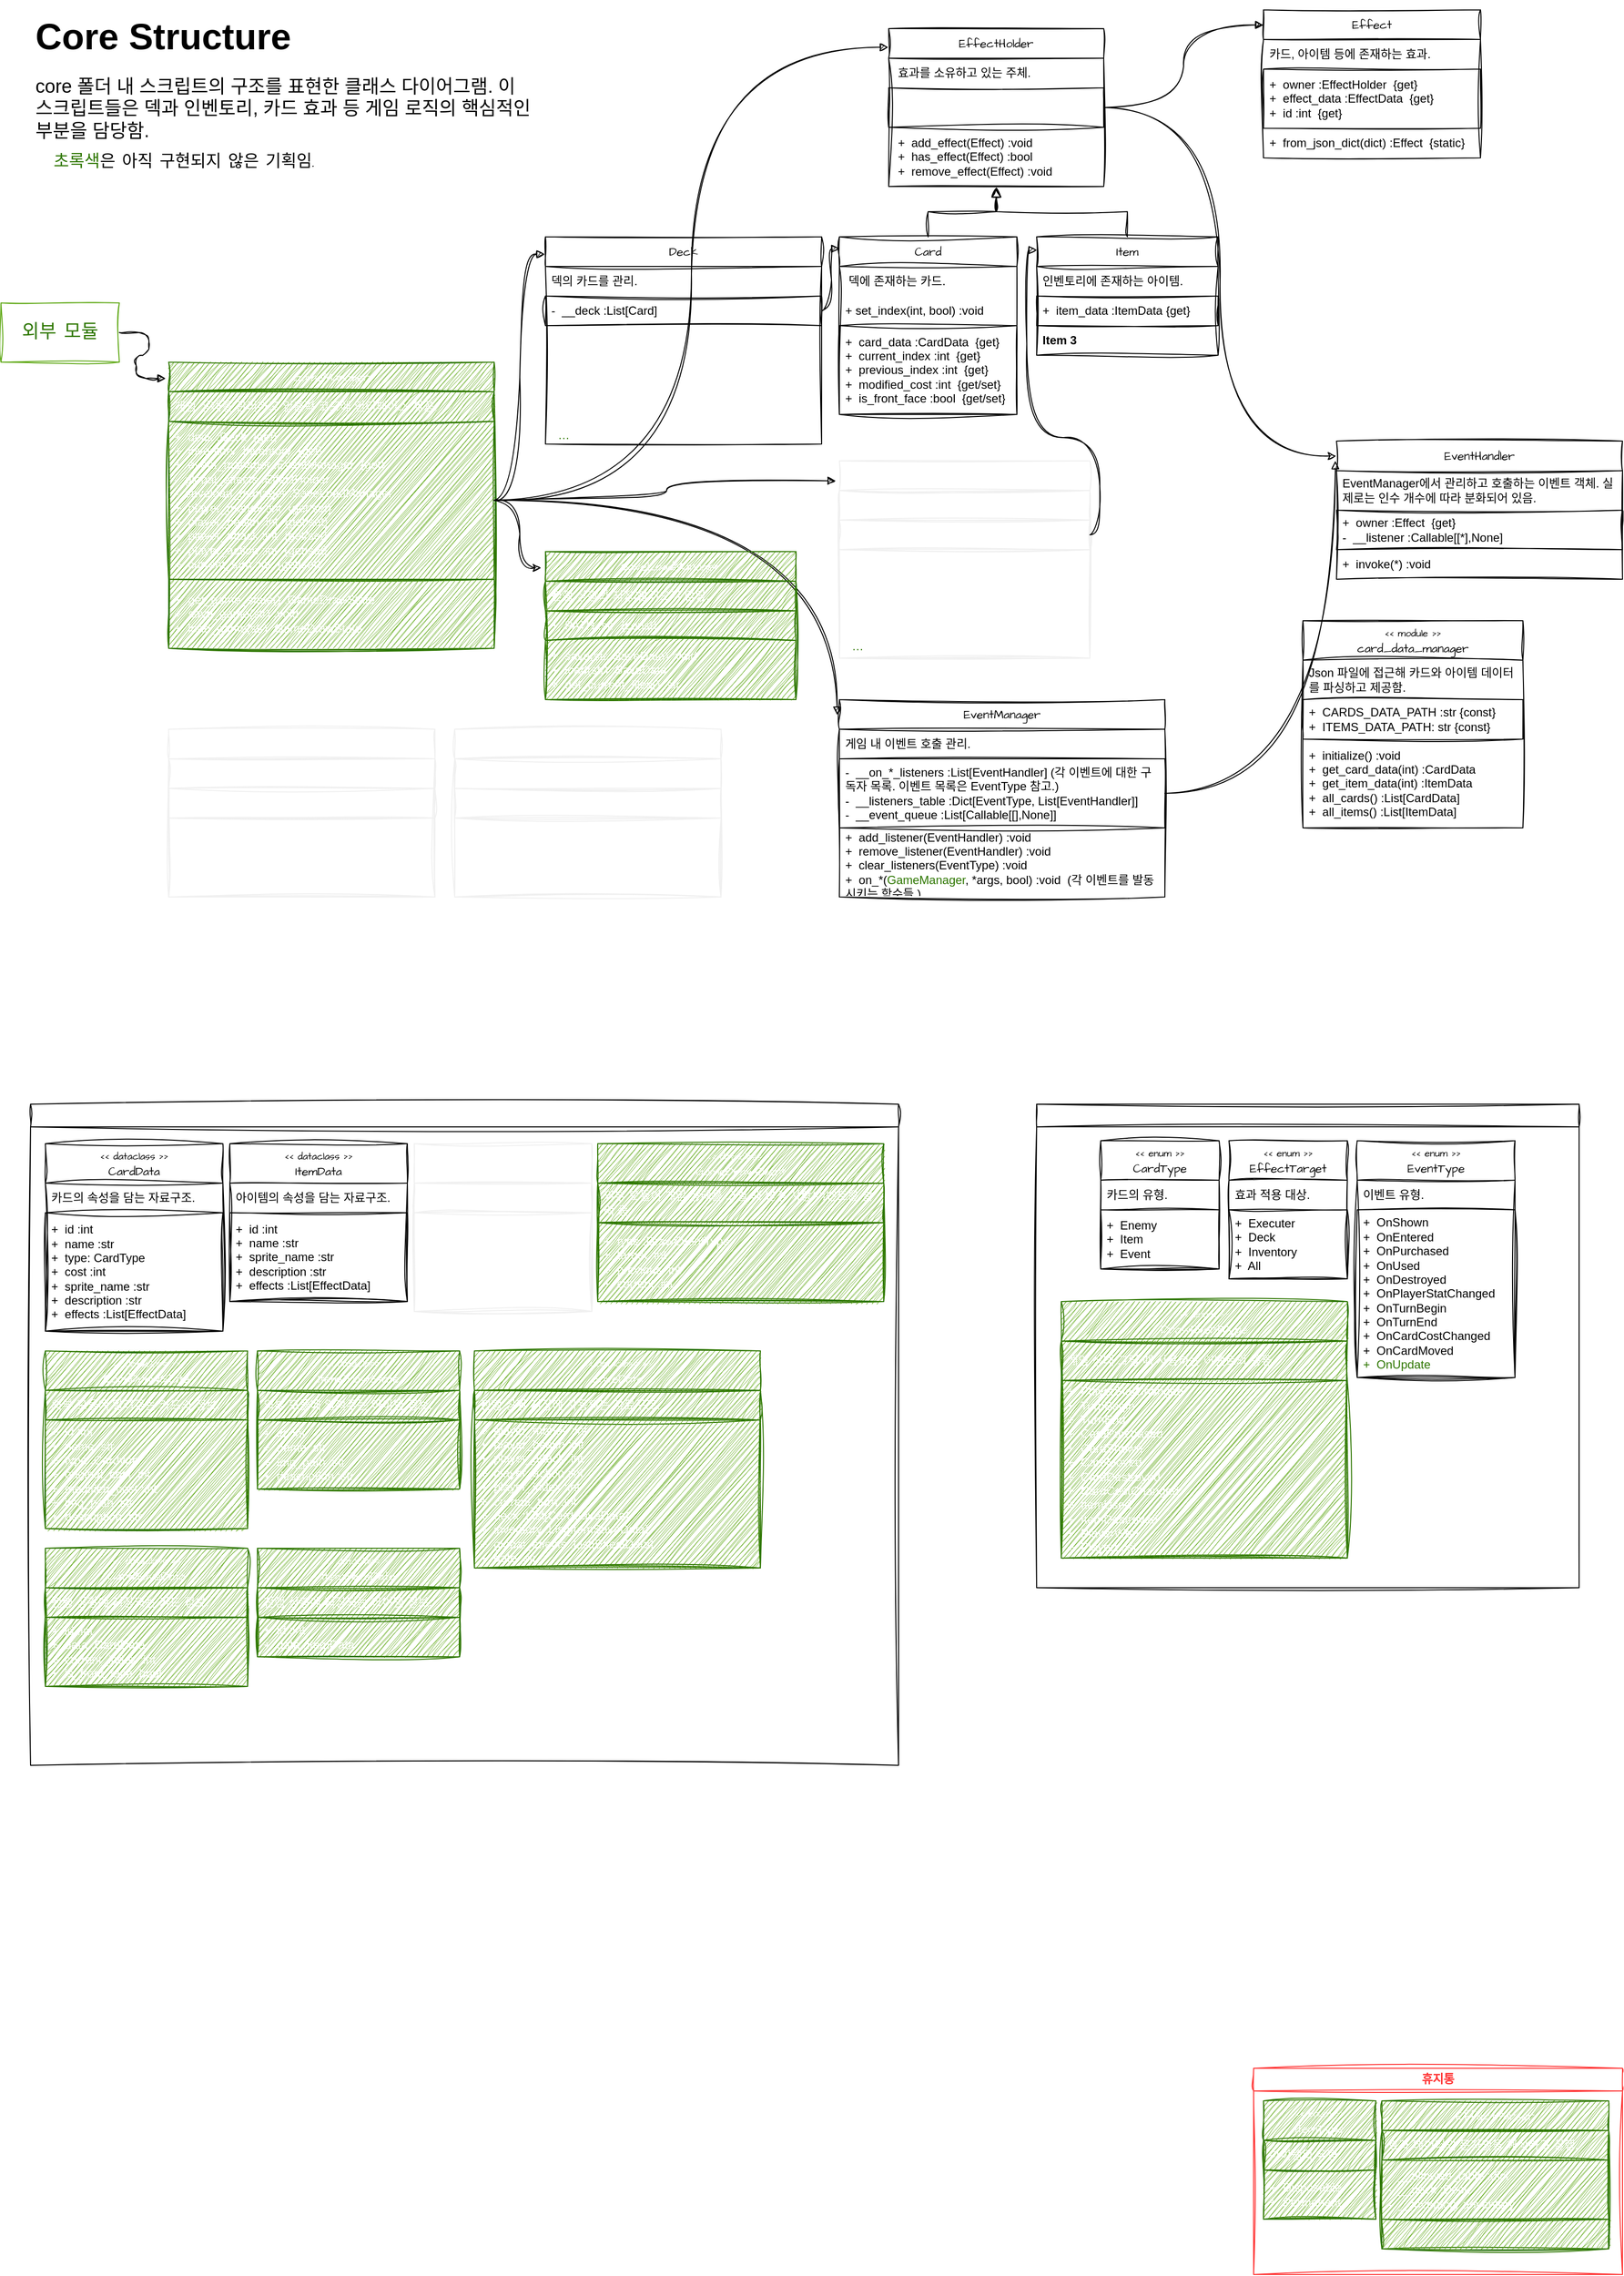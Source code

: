 <mxfile>
    <diagram id="jv4HWvHOGxTuTFB8GUG6" name="core_class_diagram">
        <mxGraphModel dx="403" dy="1050" grid="1" gridSize="10" guides="1" tooltips="1" connect="1" arrows="1" fold="1" page="1" pageScale="1" pageWidth="1654" pageHeight="2336" math="0" shadow="0">
            <root>
                <mxCell id="0"/>
                <mxCell id="1" parent="0"/>
                <mxCell id="2" value="&lt;font data-font-src=&quot;https://fonts.googleapis.com/css?family=Architects+Daughter&quot; face=&quot;Architects Daughter&quot;&gt;Card&lt;/font&gt;" style="swimlane;fontStyle=0;childLayout=stackLayout;horizontal=1;startSize=30;horizontalStack=0;resizeParent=1;resizeParentMax=0;resizeLast=0;collapsible=1;marginBottom=0;whiteSpace=wrap;html=1;rounded=0;sketch=1;curveFitting=1;jiggle=2;" parent="1" vertex="1">
                    <mxGeometry x="860" y="271" width="180" height="180" as="geometry"/>
                </mxCell>
                <mxCell id="3" value="&amp;nbsp;덱에 존재하는 카드." style="text;strokeColor=none;fillColor=none;align=left;verticalAlign=middle;spacingLeft=4;spacingRight=4;overflow=hidden;points=[[0,0.5],[1,0.5]];portConstraint=eastwest;rotatable=0;whiteSpace=wrap;html=1;rounded=0;sketch=1;curveFitting=1;jiggle=2;" parent="2" vertex="1">
                    <mxGeometry y="30" width="180" height="30" as="geometry"/>
                </mxCell>
                <mxCell id="5" value="+ set_index(int, bool) :void" style="text;strokeColor=none;fillColor=none;align=left;verticalAlign=middle;spacingLeft=4;spacingRight=4;overflow=hidden;points=[[0,0.5],[1,0.5]];portConstraint=eastwest;rotatable=0;whiteSpace=wrap;html=1;rounded=0;sketch=1;curveFitting=1;jiggle=2;" parent="2" vertex="1">
                    <mxGeometry y="60" width="180" height="30" as="geometry"/>
                </mxCell>
                <mxCell id="4" value="+&amp;nbsp; card_data :CardData&amp;nbsp; {get}&lt;br&gt;+&amp;nbsp; current_index :int&amp;nbsp; {get}&lt;br&gt;+&amp;nbsp; previous_index :int&amp;nbsp; {get}&lt;br&gt;+&amp;nbsp; modified_cost :int&amp;nbsp; {get/set}&lt;br&gt;+&amp;nbsp; is_front_face :bool&amp;nbsp; {get/set}" style="text;strokeColor=default;fillColor=none;align=left;verticalAlign=middle;spacingLeft=4;spacingRight=4;overflow=hidden;points=[[0,0.5],[1,0.5]];portConstraint=eastwest;rotatable=0;whiteSpace=wrap;html=1;rounded=0;sketch=1;curveFitting=1;jiggle=2;" parent="2" vertex="1">
                    <mxGeometry y="90" width="180" height="90" as="geometry"/>
                </mxCell>
                <mxCell id="6" value="&lt;font data-font-src=&quot;https://fonts.googleapis.com/css?family=Architects+Daughter&quot; face=&quot;Architects Daughter&quot;&gt;Item&lt;/font&gt;" style="swimlane;fontStyle=0;childLayout=stackLayout;horizontal=1;startSize=30;horizontalStack=0;resizeParent=1;resizeParentMax=0;resizeLast=0;collapsible=1;marginBottom=0;whiteSpace=wrap;html=1;rounded=0;sketch=1;curveFitting=1;jiggle=2;" parent="1" vertex="1">
                    <mxGeometry x="1060" y="271" width="184" height="120" as="geometry"/>
                </mxCell>
                <mxCell id="7" value="인벤토리에 존재하는 아이템." style="text;strokeColor=none;fillColor=none;align=left;verticalAlign=middle;spacingLeft=4;spacingRight=4;overflow=hidden;points=[[0,0.5],[1,0.5]];portConstraint=eastwest;rotatable=0;whiteSpace=wrap;html=1;rounded=0;sketch=1;curveFitting=1;jiggle=2;" parent="6" vertex="1">
                    <mxGeometry y="30" width="184" height="30" as="geometry"/>
                </mxCell>
                <mxCell id="8" value="+&amp;nbsp; item_data :ItemData {get}" style="text;strokeColor=default;fillColor=none;align=left;verticalAlign=middle;spacingLeft=4;spacingRight=4;overflow=hidden;points=[[0,0.5],[1,0.5]];portConstraint=eastwest;rotatable=0;whiteSpace=wrap;html=1;rounded=0;sketch=1;curveFitting=1;jiggle=2;" parent="6" vertex="1">
                    <mxGeometry y="60" width="184" height="30" as="geometry"/>
                </mxCell>
                <mxCell id="9" value="Item 3" style="text;strokeColor=none;fillColor=none;align=left;verticalAlign=middle;spacingLeft=4;spacingRight=4;overflow=hidden;points=[[0,0.5],[1,0.5]];portConstraint=eastwest;rotatable=0;whiteSpace=wrap;html=1;rounded=0;sketch=1;curveFitting=1;jiggle=2;fontStyle=1" parent="6" vertex="1">
                    <mxGeometry y="90" width="184" height="30" as="geometry"/>
                </mxCell>
                <mxCell id="10" value="&lt;font data-font-src=&quot;https://fonts.googleapis.com/css?family=Architects+Daughter&quot; face=&quot;Architects Daughter&quot;&gt;EffectHolder&lt;/font&gt;" style="swimlane;fontStyle=0;childLayout=stackLayout;horizontal=1;startSize=30;horizontalStack=0;resizeParent=1;resizeParentMax=0;resizeLast=0;collapsible=1;marginBottom=0;whiteSpace=wrap;html=1;rounded=0;sketch=1;curveFitting=1;jiggle=2;" parent="1" vertex="1">
                    <mxGeometry x="910" y="60" width="218" height="160" as="geometry"/>
                </mxCell>
                <mxCell id="11" value="&amp;nbsp;효과를 소유하고 있는 주체." style="text;strokeColor=none;fillColor=none;align=left;verticalAlign=middle;spacingLeft=4;spacingRight=4;overflow=hidden;points=[[0,0.5],[1,0.5]];portConstraint=eastwest;rotatable=0;whiteSpace=wrap;html=1;rounded=0;sketch=1;curveFitting=1;jiggle=2;" parent="10" vertex="1">
                    <mxGeometry y="30" width="218" height="30" as="geometry"/>
                </mxCell>
                <mxCell id="12" value="&lt;font color=&quot;#ffffff&quot;&gt;&amp;nbsp;-&amp;nbsp; __effects :List[Effect]&lt;br&gt;&amp;nbsp;+&amp;nbsp; id :int&amp;nbsp; {get}&lt;/font&gt;" style="text;strokeColor=default;fillColor=none;align=left;verticalAlign=middle;spacingLeft=4;spacingRight=4;overflow=hidden;points=[[0,0.5],[1,0.5]];portConstraint=eastwest;rotatable=0;whiteSpace=wrap;html=1;rounded=0;sketch=1;curveFitting=1;jiggle=2;" parent="10" vertex="1">
                    <mxGeometry y="60" width="218" height="40" as="geometry"/>
                </mxCell>
                <mxCell id="13" value="&amp;nbsp;+&amp;nbsp; add_effect(Effect) :void&lt;br&gt;&amp;nbsp;+&amp;nbsp; has_effect(Effect) :bool&lt;br&gt;&amp;nbsp;+&amp;nbsp; remove_effect(Effect) :void" style="text;strokeColor=none;fillColor=none;align=left;verticalAlign=middle;spacingLeft=4;spacingRight=4;overflow=hidden;points=[[0,0.5],[1,0.5]];portConstraint=eastwest;rotatable=0;whiteSpace=wrap;html=1;rounded=0;sketch=1;curveFitting=1;jiggle=2;" parent="10" vertex="1">
                    <mxGeometry y="100" width="218" height="60" as="geometry"/>
                </mxCell>
                <mxCell id="15" value="" style="endArrow=block;html=1;exitX=0.5;exitY=0;exitDx=0;exitDy=0;entryX=0.501;entryY=1.01;entryDx=0;entryDy=0;entryPerimeter=0;endFill=0;strokeWidth=1;sketch=1;curveFitting=1;jiggle=2;rounded=0;edgeStyle=orthogonalEdgeStyle;endSize=8;" parent="1" source="2" target="13" edge="1">
                    <mxGeometry width="50" height="50" relative="1" as="geometry">
                        <mxPoint x="850" y="271" as="sourcePoint"/>
                        <mxPoint x="1068" y="301" as="targetPoint"/>
                    </mxGeometry>
                </mxCell>
                <mxCell id="16" value="" style="endArrow=block;html=1;exitX=0.5;exitY=0;exitDx=0;exitDy=0;endFill=0;strokeWidth=1;entryX=0.501;entryY=1.01;entryDx=0;entryDy=0;entryPerimeter=0;sketch=1;curveFitting=1;jiggle=2;rounded=0;edgeStyle=orthogonalEdgeStyle;endSize=8;" parent="1" source="6" target="13" edge="1">
                    <mxGeometry width="50" height="50" relative="1" as="geometry">
                        <mxPoint x="840" y="281" as="sourcePoint"/>
                        <mxPoint x="908" y="231" as="targetPoint"/>
                    </mxGeometry>
                </mxCell>
                <mxCell id="17" value="&lt;h1 style=&quot;&quot;&gt;&lt;font style=&quot;font-size: 37px;&quot;&gt;Core Structure&lt;/font&gt;&lt;/h1&gt;&lt;p style=&quot;&quot;&gt;&lt;font style=&quot;font-size: 19px;&quot;&gt;core 폴더 내 스크립트의 구조를 표현한 클래스 다이어그램. 이 스크립트들은 덱과 인벤토리, 카드 효과 등 게임 로직의 핵심적인 부분을 담당함.&lt;/font&gt;&lt;/p&gt;" style="text;html=1;strokeColor=none;fillColor=none;spacing=5;spacingTop=-20;whiteSpace=wrap;overflow=hidden;rounded=0;sketch=1;curveFitting=1;jiggle=2;" parent="1" vertex="1">
                    <mxGeometry x="40" y="41" width="510" height="139" as="geometry"/>
                </mxCell>
                <mxCell id="18" value="&lt;font style=&quot;&quot; data-font-src=&quot;https://fonts.googleapis.com/css?family=Architects+Daughter&quot; face=&quot;Architects Daughter&quot;&gt;&lt;font style=&quot;font-size: 10px;&quot;&gt;&amp;lt;&amp;lt; module &amp;gt;&amp;gt;&lt;/font&gt;&lt;br&gt;card_data_manager&lt;/font&gt;" style="swimlane;fontStyle=0;childLayout=stackLayout;horizontal=1;startSize=40;horizontalStack=0;resizeParent=1;resizeParentMax=0;resizeLast=0;collapsible=1;marginBottom=0;whiteSpace=wrap;html=1;rounded=0;sketch=1;curveFitting=1;jiggle=2;" parent="1" vertex="1">
                    <mxGeometry x="1330" y="660" width="223" height="210" as="geometry">
                        <mxRectangle x="41" y="720" width="150" height="40" as="alternateBounds"/>
                    </mxGeometry>
                </mxCell>
                <mxCell id="19" value="Json 파일에 접근해 카드와 아이템 데이터를 파싱하고 제공함." style="text;strokeColor=none;fillColor=none;align=left;verticalAlign=middle;spacingLeft=4;spacingRight=4;overflow=hidden;points=[[0,0.5],[1,0.5]];portConstraint=eastwest;rotatable=0;whiteSpace=wrap;html=1;rounded=0;sketch=1;curveFitting=1;jiggle=2;" parent="18" vertex="1">
                    <mxGeometry y="40" width="223" height="40" as="geometry"/>
                </mxCell>
                <mxCell id="20" value="+&amp;nbsp; CARDS_DATA_PATH :str {const}&lt;br&gt;+&amp;nbsp; ITEMS_DATA_PATH: str {const}" style="text;strokeColor=default;fillColor=none;align=left;verticalAlign=middle;spacingLeft=4;spacingRight=4;overflow=hidden;points=[[0,0.5],[1,0.5]];portConstraint=eastwest;rotatable=0;whiteSpace=wrap;html=1;rounded=0;sketch=1;curveFitting=1;jiggle=2;" parent="18" vertex="1">
                    <mxGeometry y="80" width="223" height="40" as="geometry"/>
                </mxCell>
                <mxCell id="21" value="+&amp;nbsp; initialize() :void&lt;br&gt;+&amp;nbsp; get_card_data(int) :CardData&lt;br&gt;+&amp;nbsp; get_item_data(int) :ItemData&lt;br&gt;+&amp;nbsp; all_cards() :List[CardData]&lt;br&gt;+&amp;nbsp; all_items() :List[ItemData]" style="text;strokeColor=none;fillColor=none;align=left;verticalAlign=middle;spacingLeft=4;spacingRight=4;overflow=hidden;points=[[0,0.5],[1,0.5]];portConstraint=eastwest;rotatable=0;whiteSpace=wrap;html=1;rounded=0;sketch=1;curveFitting=1;jiggle=2;" parent="18" vertex="1">
                    <mxGeometry y="120" width="223" height="90" as="geometry"/>
                </mxCell>
                <mxCell id="22" value="&lt;font data-font-src=&quot;https://fonts.googleapis.com/css?family=Architects+Daughter&quot; face=&quot;Architects Daughter&quot;&gt;Deck&lt;/font&gt;" style="swimlane;fontStyle=0;childLayout=stackLayout;horizontal=1;startSize=30;horizontalStack=0;resizeParent=1;resizeParentMax=0;resizeLast=0;collapsible=1;marginBottom=0;whiteSpace=wrap;html=1;rounded=0;sketch=1;curveFitting=1;jiggle=2;" parent="1" vertex="1">
                    <mxGeometry x="562" y="271" width="280" height="210" as="geometry"/>
                </mxCell>
                <mxCell id="23" value="덱의 카드를 관리." style="text;strokeColor=none;fillColor=none;align=left;verticalAlign=middle;spacingLeft=4;spacingRight=4;overflow=hidden;points=[[0,0.5],[1,0.5]];portConstraint=eastwest;rotatable=0;whiteSpace=wrap;html=1;rounded=0;sketch=1;curveFitting=1;jiggle=2;" parent="22" vertex="1">
                    <mxGeometry y="30" width="280" height="30" as="geometry"/>
                </mxCell>
                <mxCell id="24" value="-&amp;nbsp; __deck :List[Card]" style="text;strokeColor=default;fillColor=none;align=left;verticalAlign=middle;spacingLeft=4;spacingRight=4;overflow=hidden;points=[[0,0.5],[1,0.5]];portConstraint=eastwest;rotatable=0;whiteSpace=wrap;html=1;rounded=0;sketch=1;curveFitting=1;jiggle=2;" parent="22" vertex="1">
                    <mxGeometry y="60" width="280" height="30" as="geometry"/>
                </mxCell>
                <mxCell id="25" value="&lt;font color=&quot;#ffffff&quot;&gt;+&amp;nbsp; update_index(bool) :void&lt;br&gt;+&amp;nbsp; get_cards(Callable[[Card],bool]) :List[Card]&lt;br&gt;+&amp;nbsp; print_table(Callable[[Card], bool]) :str&lt;br&gt;==== 아래는 효과 지원용 함수들. 노션 참고. ====&lt;br&gt;+&amp;nbsp; create_query() :DeckQuery&lt;br&gt;+&amp;nbsp; shullfe_cards(DeckQuery) :void&lt;br&gt;+&amp;nbsp; shift_cards(DeckQuery, int) :void&lt;br&gt;&amp;nbsp; &lt;/font&gt;&lt;font color=&quot;#2d7600&quot;&gt;…&lt;/font&gt;" style="text;strokeColor=none;fillColor=none;align=left;verticalAlign=middle;spacingLeft=4;spacingRight=4;overflow=hidden;points=[[0,0.5],[1,0.5]];portConstraint=eastwest;rotatable=0;whiteSpace=wrap;html=1;rounded=0;sketch=1;curveFitting=1;jiggle=2;" parent="22" vertex="1">
                    <mxGeometry y="90" width="280" height="120" as="geometry"/>
                </mxCell>
                <mxCell id="26" value="&lt;font data-font-src=&quot;https://fonts.googleapis.com/css?family=Architects+Daughter&quot; face=&quot;Architects Daughter&quot;&gt;Effect&lt;/font&gt;" style="swimlane;fontStyle=0;childLayout=stackLayout;horizontal=1;startSize=30;horizontalStack=0;resizeParent=1;resizeParentMax=0;resizeLast=0;collapsible=1;marginBottom=0;whiteSpace=wrap;html=1;rounded=0;sketch=1;curveFitting=1;jiggle=2;" parent="1" vertex="1">
                    <mxGeometry x="1290" y="41" width="220" height="150" as="geometry"/>
                </mxCell>
                <mxCell id="27" value="카드, 아이템 등에 존재하는 효과." style="text;strokeColor=none;fillColor=none;align=left;verticalAlign=middle;spacingLeft=4;spacingRight=4;overflow=hidden;points=[[0,0.5],[1,0.5]];portConstraint=eastwest;rotatable=0;whiteSpace=wrap;html=1;rounded=0;sketch=1;curveFitting=1;jiggle=2;" parent="26" vertex="1">
                    <mxGeometry y="30" width="220" height="30" as="geometry"/>
                </mxCell>
                <mxCell id="28" value="+&amp;nbsp; owner :EffectHolder&amp;nbsp; {get}&lt;br&gt;+&amp;nbsp; effect_data :EffectData&amp;nbsp; {get}&lt;br&gt;+&amp;nbsp; id :int&amp;nbsp; {get}" style="text;strokeColor=default;fillColor=none;align=left;verticalAlign=middle;spacingLeft=4;spacingRight=4;overflow=hidden;points=[[0,0.5],[1,0.5]];portConstraint=eastwest;rotatable=0;whiteSpace=wrap;html=1;rounded=0;sketch=1;curveFitting=1;jiggle=2;" parent="26" vertex="1">
                    <mxGeometry y="60" width="220" height="60" as="geometry"/>
                </mxCell>
                <mxCell id="29" value="+&amp;nbsp; from_json_dict(dict) :Effect&amp;nbsp; {static}" style="text;strokeColor=none;fillColor=none;align=left;verticalAlign=middle;spacingLeft=4;spacingRight=4;overflow=hidden;points=[[0,0.5],[1,0.5]];portConstraint=eastwest;rotatable=0;whiteSpace=wrap;html=1;rounded=0;sketch=1;curveFitting=1;jiggle=2;" parent="26" vertex="1">
                    <mxGeometry y="120" width="220" height="30" as="geometry"/>
                </mxCell>
                <mxCell id="30" value="&lt;font data-font-src=&quot;https://fonts.googleapis.com/css?family=Architects+Daughter&quot; face=&quot;Architects Daughter&quot;&gt;EventManager&lt;/font&gt;" style="swimlane;fontStyle=0;childLayout=stackLayout;horizontal=1;startSize=30;horizontalStack=0;resizeParent=1;resizeParentMax=0;resizeLast=0;collapsible=1;marginBottom=0;whiteSpace=wrap;html=1;rounded=0;sketch=1;curveFitting=1;jiggle=2;" parent="1" vertex="1">
                    <mxGeometry x="860" y="740" width="330" height="200" as="geometry"/>
                </mxCell>
                <mxCell id="31" value="게임 내 이벤트 호출 관리." style="text;strokeColor=none;fillColor=none;align=left;verticalAlign=middle;spacingLeft=4;spacingRight=4;overflow=hidden;points=[[0,0.5],[1,0.5]];portConstraint=eastwest;rotatable=0;whiteSpace=wrap;html=1;rounded=0;sketch=1;curveFitting=1;jiggle=2;" parent="30" vertex="1">
                    <mxGeometry y="30" width="330" height="30" as="geometry"/>
                </mxCell>
                <mxCell id="32" value="-&amp;nbsp; __on_*_listeners :List[EventHandler] (각 이벤트에 대한 구독자 목록. 이벤트 목록은 EventType 참고.)&lt;br&gt;-&amp;nbsp; __listeners_table :Dict[EventType, List[EventHandler]]&lt;br&gt;-&amp;nbsp; __event_queue :List[Callable[[],None]]" style="text;strokeColor=default;fillColor=none;align=left;verticalAlign=middle;spacingLeft=4;spacingRight=4;overflow=hidden;points=[[0,0.5],[1,0.5]];portConstraint=eastwest;rotatable=0;whiteSpace=wrap;html=1;rounded=0;sketch=1;curveFitting=1;jiggle=2;" parent="30" vertex="1">
                    <mxGeometry y="60" width="330" height="70" as="geometry"/>
                </mxCell>
                <mxCell id="33" value="+&amp;nbsp; add_listener(EventHandler) :void&lt;br&gt;+&amp;nbsp; remove_listener(EventHandler) :void&lt;br&gt;+&amp;nbsp; clear_listeners(EventType) :void&lt;br&gt;+&amp;nbsp; on_*(&lt;font color=&quot;#2d7600&quot;&gt;GameManager&lt;/font&gt;, *args, bool) :void&amp;nbsp; (각 이벤트를 발동시키는 함수들.)" style="text;strokeColor=none;fillColor=none;align=left;verticalAlign=middle;spacingLeft=4;spacingRight=4;overflow=hidden;points=[[0,0.5],[1,0.5]];portConstraint=eastwest;rotatable=0;whiteSpace=wrap;html=1;rounded=0;sketch=1;curveFitting=1;jiggle=2;" parent="30" vertex="1">
                    <mxGeometry y="130" width="330" height="70" as="geometry"/>
                </mxCell>
                <mxCell id="49" value="&lt;font data-font-src=&quot;https://fonts.googleapis.com/css?family=Architects+Daughter&quot; face=&quot;Architects Daughter&quot;&gt;EventHandler&lt;/font&gt;" style="swimlane;fontStyle=0;childLayout=stackLayout;horizontal=1;startSize=30;horizontalStack=0;resizeParent=1;resizeParentMax=0;resizeLast=0;collapsible=1;marginBottom=0;whiteSpace=wrap;html=1;rounded=0;sketch=1;curveFitting=1;jiggle=2;" parent="1" vertex="1">
                    <mxGeometry x="1364" y="478" width="290" height="140" as="geometry"/>
                </mxCell>
                <mxCell id="50" value="EventManager에서 관리하고 호출하는 이벤트 객체. 실제로는 인수 개수에 따라 분화되어 있음." style="text;strokeColor=none;fillColor=none;align=left;verticalAlign=middle;spacingLeft=4;spacingRight=4;overflow=hidden;points=[[0,0.5],[1,0.5]];portConstraint=eastwest;rotatable=0;whiteSpace=wrap;html=1;rounded=0;sketch=1;curveFitting=1;jiggle=2;" parent="49" vertex="1">
                    <mxGeometry y="30" width="290" height="40" as="geometry"/>
                </mxCell>
                <mxCell id="51" value="+&amp;nbsp; owner :Effect&amp;nbsp; {get}&lt;br&gt;-&amp;nbsp; __listener :Callable[[*],None]" style="text;strokeColor=default;fillColor=none;align=left;verticalAlign=middle;spacingLeft=4;spacingRight=4;overflow=hidden;points=[[0,0.5],[1,0.5]];portConstraint=eastwest;rotatable=0;whiteSpace=wrap;html=1;rounded=0;sketch=1;curveFitting=1;jiggle=2;" parent="49" vertex="1">
                    <mxGeometry y="70" width="290" height="40" as="geometry"/>
                </mxCell>
                <mxCell id="52" value="+&amp;nbsp; invoke(*) :void" style="text;strokeColor=none;fillColor=none;align=left;verticalAlign=middle;spacingLeft=4;spacingRight=4;overflow=hidden;points=[[0,0.5],[1,0.5]];portConstraint=eastwest;rotatable=0;whiteSpace=wrap;html=1;rounded=0;sketch=1;curveFitting=1;jiggle=2;" parent="49" vertex="1">
                    <mxGeometry y="110" width="290" height="30" as="geometry"/>
                </mxCell>
                <mxCell id="63" style="edgeStyle=orthogonalEdgeStyle;sketch=1;hachureGap=4;jiggle=2;curveFitting=1;html=1;exitX=1;exitY=0.5;exitDx=0;exitDy=0;entryX=0;entryY=0.102;entryDx=0;entryDy=0;entryPerimeter=0;fontFamily=Architects Daughter;fontSource=https%3A%2F%2Ffonts.googleapis.com%2Fcss%3Ffamily%3DArchitects%2BDaughter;fontSize=16;endArrow=block;endFill=1;strokeWidth=1;curved=1;" parent="1" source="12" target="26" edge="1">
                    <mxGeometry relative="1" as="geometry"/>
                </mxCell>
                <mxCell id="65" style="edgeStyle=orthogonalEdgeStyle;sketch=1;hachureGap=4;jiggle=2;curveFitting=1;html=1;exitX=1;exitY=0.5;exitDx=0;exitDy=0;entryX=0.001;entryY=0.067;entryDx=0;entryDy=0;entryPerimeter=0;fontFamily=Architects Daughter;fontSource=https%3A%2F%2Ffonts.googleapis.com%2Fcss%3Ffamily%3DArchitects%2BDaughter;fontSize=16;endArrow=block;endFill=1;strokeWidth=1;curved=1;" parent="1" source="24" target="2" edge="1">
                    <mxGeometry relative="1" as="geometry">
                        <mxPoint x="667" y="392" as="sourcePoint"/>
                        <mxPoint x="834" y="332.3" as="targetPoint"/>
                    </mxGeometry>
                </mxCell>
                <mxCell id="73" value="&lt;font color=&quot;#2d7600&quot; style=&quot;font-size: 17px;&quot;&gt;초록색&lt;/font&gt;은 아직 구현되지 않은 기획임." style="text;html=1;align=center;verticalAlign=middle;resizable=0;points=[];autosize=1;strokeColor=none;fillColor=none;fontSize=17;fontFamily=Architects Daughter;sketch=1;hachureGap=4;jiggle=2;curveFitting=1;fontSource=https%3A%2F%2Ffonts.googleapis.com%2Fcss%3Ffamily%3DArchitects%2BDaughter;" parent="1" vertex="1">
                    <mxGeometry x="40" y="180" width="310" height="30" as="geometry"/>
                </mxCell>
                <mxCell id="74" value="&lt;font face=&quot;Architects Daughter&quot;&gt;Inventory&lt;/font&gt;" style="swimlane;fontStyle=0;childLayout=stackLayout;horizontal=1;startSize=30;horizontalStack=0;resizeParent=1;resizeParentMax=0;resizeLast=0;collapsible=1;marginBottom=0;whiteSpace=wrap;html=1;rounded=0;sketch=1;curveFitting=1;jiggle=2;fillColor=none;fontColor=#ffffff;strokeColor=#F0F0F0;" parent="1" vertex="1">
                    <mxGeometry x="860" y="498" width="254" height="200" as="geometry"/>
                </mxCell>
                <mxCell id="75" value="인벤토리의 아이템을 관리." style="text;strokeColor=#F0F0F0;fillColor=none;align=left;verticalAlign=middle;spacingLeft=4;spacingRight=4;overflow=hidden;points=[[0,0.5],[1,0.5]];portConstraint=eastwest;rotatable=0;whiteSpace=wrap;html=1;rounded=0;sketch=1;curveFitting=1;jiggle=2;fontColor=#ffffff;" parent="74" vertex="1">
                    <mxGeometry y="30" width="254" height="30" as="geometry"/>
                </mxCell>
                <mxCell id="76" value="-&amp;nbsp; __inventory :List[Item]" style="text;strokeColor=#F0F0F0;fillColor=none;align=left;verticalAlign=middle;spacingLeft=4;spacingRight=4;overflow=hidden;points=[[0,0.5],[1,0.5]];portConstraint=eastwest;rotatable=0;whiteSpace=wrap;html=1;rounded=0;sketch=1;curveFitting=1;jiggle=2;fontColor=#ffffff;" parent="74" vertex="1">
                    <mxGeometry y="60" width="254" height="30" as="geometry"/>
                </mxCell>
                <mxCell id="77" value="+&amp;nbsp; get_items(Callable[[Item],bool])&amp;nbsp; :List[Item]&lt;br&gt;+&amp;nbsp; use_item(int) :void&lt;br&gt;+&amp;nbsp; print_table(Callable[[Item,bool]) :str&lt;br&gt;==== 아래는 효과 지원용 함수들. ====&lt;br&gt;+&amp;nbsp; create_query() :InventoryQuery&lt;br&gt;+&amp;nbsp; destroy_items(InventoryQuery) :void&lt;br&gt;&amp;nbsp; &lt;font color=&quot;#2d7600&quot;&gt;…&lt;/font&gt;" style="text;strokeColor=#F0F0F0;fillColor=none;align=left;verticalAlign=middle;spacingLeft=4;spacingRight=4;overflow=hidden;points=[[0,0.5],[1,0.5]];portConstraint=eastwest;rotatable=0;whiteSpace=wrap;html=1;rounded=0;sketch=1;curveFitting=1;jiggle=2;fontColor=#ffffff;" parent="74" vertex="1">
                    <mxGeometry y="90" width="254" height="110" as="geometry"/>
                </mxCell>
                <mxCell id="78" style="edgeStyle=orthogonalEdgeStyle;curved=1;sketch=1;hachureGap=4;jiggle=2;curveFitting=1;html=1;exitX=1;exitY=0.5;exitDx=0;exitDy=0;entryX=0.002;entryY=0.112;entryDx=0;entryDy=0;entryPerimeter=0;strokeWidth=1;fontFamily=Architects Daughter;fontSource=https%3A%2F%2Ffonts.googleapis.com%2Fcss%3Ffamily%3DArchitects%2BDaughter;fontSize=12;fontColor=#2d7600;endArrow=block;endFill=1;" parent="1" source="76" target="6" edge="1">
                    <mxGeometry relative="1" as="geometry"/>
                </mxCell>
                <mxCell id="82" value="&lt;font data-font-src=&quot;https://fonts.googleapis.com/css?family=Architects+Daughter&quot; face=&quot;Architects Daughter&quot;&gt;GameManager&lt;/font&gt;" style="swimlane;fontStyle=0;childLayout=stackLayout;horizontal=1;startSize=30;horizontalStack=0;resizeParent=1;resizeParentMax=0;resizeLast=0;collapsible=1;marginBottom=0;whiteSpace=wrap;html=1;rounded=0;sketch=1;curveFitting=1;jiggle=2;strokeColor=#2D7600;fillColor=#60a917;fontColor=#ffffff;" parent="1" vertex="1">
                    <mxGeometry x="180" y="398" width="330" height="290" as="geometry"/>
                </mxCell>
                <mxCell id="83" value="게임 상태를 관리하고 입출력 코드에 인터페이스 제공." style="text;strokeColor=#2D7600;fillColor=#60a917;align=left;verticalAlign=middle;spacingLeft=4;spacingRight=4;overflow=hidden;points=[[0,0.5],[1,0.5]];portConstraint=eastwest;rotatable=0;whiteSpace=wrap;html=1;rounded=0;sketch=1;curveFitting=1;jiggle=2;fontColor=#ffffff;" parent="82" vertex="1">
                    <mxGeometry y="30" width="330" height="30" as="geometry"/>
                </mxCell>
                <mxCell id="84" value="+&amp;nbsp; deck :Deck&amp;nbsp; {get}&lt;br&gt;+&amp;nbsp; inventory :Inventory&amp;nbsp; {get}&lt;br&gt;+&amp;nbsp; event_manager :EventManager&amp;nbsp; {get}&lt;br&gt;-&amp;nbsp; global_effects :EffectHolder&lt;br&gt;-&amp;nbsp; saveload_manager :SaveLoadManager&lt;br&gt;+&amp;nbsp; player_money :int&amp;nbsp; {get/set}&lt;br&gt;+&amp;nbsp; player_health :int&amp;nbsp; {get/set}&lt;br&gt;+&amp;nbsp; player_attack :int&amp;nbsp; {get/set}&lt;br&gt;+&amp;nbsp; player_action :int&amp;nbsp; {get/set}&lt;br&gt;+&amp;nbsp; current_turn :int&amp;nbsp; {get/set}" style="text;strokeColor=#2D7600;fillColor=#60a917;align=left;verticalAlign=middle;spacingLeft=4;spacingRight=4;overflow=hidden;points=[[0,0.5],[1,0.5]];portConstraint=eastwest;rotatable=0;whiteSpace=wrap;html=1;rounded=0;sketch=1;curveFitting=1;jiggle=2;fontColor=#ffffff;" parent="82" vertex="1">
                    <mxGeometry y="60" width="330" height="160" as="geometry"/>
                </mxCell>
                <mxCell id="85" value="+&amp;nbsp; get_game_state() :GameDrawState&lt;br&gt;+&amp;nbsp; save_game(str) :void&lt;br&gt;+&amp;nbsp; load_game(str) :GameDrawState" style="text;strokeColor=#2D7600;fillColor=#60a917;align=left;verticalAlign=middle;spacingLeft=4;spacingRight=4;overflow=hidden;points=[[0,0.5],[1,0.5]];portConstraint=eastwest;rotatable=0;whiteSpace=wrap;html=1;rounded=0;sketch=1;curveFitting=1;jiggle=2;fontColor=#ffffff;" parent="82" vertex="1">
                    <mxGeometry y="220" width="330" height="70" as="geometry"/>
                </mxCell>
                <mxCell id="86" value="&lt;font&gt;휴지통&lt;/font&gt;" style="swimlane;whiteSpace=wrap;html=1;sketch=1;hachureGap=4;jiggle=2;curveFitting=1;fontFamily=Architects Daughter;fontSource=https%3A%2F%2Ffonts.googleapis.com%2Fcss%3Ffamily%3DArchitects%2BDaughter;fontSize=12;fontColor=#FF3333;strokeColor=#FF3333;" parent="1" vertex="1">
                    <mxGeometry x="1280" y="2127" width="374" height="209" as="geometry"/>
                </mxCell>
                <mxCell id="79" value="&lt;span style=&quot;font-family: &amp;quot;Architects Daughter&amp;quot;; font-size: 10px;&quot;&gt;&amp;lt;&amp;lt; enum &amp;gt;&amp;gt;&lt;/span&gt;&lt;font face=&quot;Architects Daughter&quot;&gt;&lt;br&gt;ItemType&lt;/font&gt;" style="swimlane;fontStyle=0;childLayout=stackLayout;horizontal=1;startSize=40;horizontalStack=0;resizeParent=1;resizeParentMax=0;resizeLast=0;collapsible=1;marginBottom=0;whiteSpace=wrap;html=1;rounded=0;sketch=1;curveFitting=1;jiggle=2;fillColor=#60a917;fontColor=#ffffff;strokeColor=#2D7600;" parent="86" vertex="1">
                    <mxGeometry x="10" y="33" width="114" height="120" as="geometry"/>
                </mxCell>
                <mxCell id="80" value="아이템의 유형." style="text;strokeColor=#2D7600;fillColor=#60a917;align=left;verticalAlign=middle;spacingLeft=4;spacingRight=4;overflow=hidden;points=[[0,0.5],[1,0.5]];portConstraint=eastwest;rotatable=0;whiteSpace=wrap;html=1;rounded=0;sketch=1;curveFitting=1;jiggle=2;fontColor=#ffffff;" parent="79" vertex="1">
                    <mxGeometry y="40" width="114" height="30" as="geometry"/>
                </mxCell>
                <mxCell id="81" value="+&amp;nbsp; Disposable&lt;br&gt;+&amp;nbsp; Permanent" style="text;strokeColor=#2D7600;fillColor=#60a917;align=left;verticalAlign=middle;spacingLeft=4;spacingRight=4;overflow=hidden;points=[[0,0.5],[1,0.5]];portConstraint=eastwest;rotatable=0;whiteSpace=wrap;html=1;rounded=0;sketch=1;curveFitting=1;jiggle=2;fontColor=#ffffff;" parent="79" vertex="1">
                    <mxGeometry y="70" width="114" height="50" as="geometry"/>
                </mxCell>
                <mxCell id="121" value="&lt;font data-font-src=&quot;https://fonts.googleapis.com/css?family=Architects+Daughter&quot; face=&quot;Architects Daughter&quot;&gt;EffectParser&lt;/font&gt;" style="swimlane;fontStyle=0;childLayout=stackLayout;horizontal=1;startSize=30;horizontalStack=0;resizeParent=1;resizeParentMax=0;resizeLast=0;collapsible=1;marginBottom=0;whiteSpace=wrap;html=1;rounded=0;sketch=1;curveFitting=1;jiggle=2;strokeColor=#2D7600;fillColor=#60a917;fontColor=#ffffff;" parent="86" vertex="1">
                    <mxGeometry x="130" y="33" width="230" height="150" as="geometry"/>
                </mxCell>
                <mxCell id="122" value="효과 데이터의 문자열을 해석하고 실행." style="text;strokeColor=#2D7600;fillColor=#60a917;align=left;verticalAlign=middle;spacingLeft=4;spacingRight=4;overflow=hidden;points=[[0,0.5],[1,0.5]];portConstraint=eastwest;rotatable=0;whiteSpace=wrap;html=1;rounded=0;sketch=1;curveFitting=1;jiggle=2;fontColor=#ffffff;" parent="121" vertex="1">
                    <mxGeometry y="30" width="230" height="30" as="geometry"/>
                </mxCell>
                <mxCell id="123" value="-&amp;nbsp; __allowed_table :dict&lt;br&gt;-&amp;nbsp; __deck :Deck&lt;br&gt;-&amp;nbsp; __inventory :Inventory" style="text;strokeColor=#2D7600;fillColor=#60a917;align=left;verticalAlign=middle;spacingLeft=4;spacingRight=4;overflow=hidden;points=[[0,0.5],[1,0.5]];portConstraint=eastwest;rotatable=0;whiteSpace=wrap;html=1;rounded=0;sketch=1;curveFitting=1;jiggle=2;fontColor=#ffffff;" parent="121" vertex="1">
                    <mxGeometry y="60" width="230" height="60" as="geometry"/>
                </mxCell>
                <mxCell id="124" value="" style="text;strokeColor=#2D7600;fillColor=#60a917;align=left;verticalAlign=middle;spacingLeft=4;spacingRight=4;overflow=hidden;points=[[0,0.5],[1,0.5]];portConstraint=eastwest;rotatable=0;whiteSpace=wrap;html=1;rounded=0;sketch=1;curveFitting=1;jiggle=2;fontColor=#ffffff;" parent="121" vertex="1">
                    <mxGeometry y="120" width="230" height="30" as="geometry"/>
                </mxCell>
                <mxCell id="88" style="edgeStyle=orthogonalEdgeStyle;curved=1;sketch=1;hachureGap=4;jiggle=2;curveFitting=1;html=1;exitX=1;exitY=0.5;exitDx=0;exitDy=0;entryX=-0.004;entryY=0.143;entryDx=0;entryDy=0;entryPerimeter=0;strokeWidth=1;fontFamily=Architects Daughter;fontSource=https%3A%2F%2Ffonts.googleapis.com%2Fcss%3Ffamily%3DArchitects%2BDaughter;fontSize=12;fontColor=#2D7600;endArrow=block;endFill=1;" parent="1" source="32" target="49" edge="1">
                    <mxGeometry relative="1" as="geometry"/>
                </mxCell>
                <mxCell id="89" style="edgeStyle=orthogonalEdgeStyle;curved=1;sketch=1;hachureGap=4;jiggle=2;curveFitting=1;html=1;exitX=1;exitY=0.5;exitDx=0;exitDy=0;entryX=-0.002;entryY=0.084;entryDx=0;entryDy=0;entryPerimeter=0;strokeWidth=1;fontFamily=Architects Daughter;fontSource=https%3A%2F%2Ffonts.googleapis.com%2Fcss%3Ffamily%3DArchitects%2BDaughter;fontSize=12;fontColor=#2D7600;endArrow=block;endFill=1;" parent="1" source="84" target="22" edge="1">
                    <mxGeometry relative="1" as="geometry"/>
                </mxCell>
                <mxCell id="90" style="edgeStyle=orthogonalEdgeStyle;curved=1;sketch=1;hachureGap=4;jiggle=2;curveFitting=1;html=1;exitX=1;exitY=0.5;exitDx=0;exitDy=0;entryX=-0.014;entryY=0.101;entryDx=0;entryDy=0;entryPerimeter=0;strokeWidth=1;fontFamily=Architects Daughter;fontSource=https%3A%2F%2Ffonts.googleapis.com%2Fcss%3Ffamily%3DArchitects%2BDaughter;fontSize=12;fontColor=#2D7600;endArrow=block;endFill=1;" parent="1" source="84" target="74" edge="1">
                    <mxGeometry relative="1" as="geometry"/>
                </mxCell>
                <mxCell id="91" style="edgeStyle=orthogonalEdgeStyle;curved=1;sketch=1;hachureGap=4;jiggle=2;curveFitting=1;html=1;exitX=1;exitY=0.5;exitDx=0;exitDy=0;entryX=-0.007;entryY=0.078;entryDx=0;entryDy=0;entryPerimeter=0;strokeWidth=1;fontFamily=Architects Daughter;fontSource=https%3A%2F%2Ffonts.googleapis.com%2Fcss%3Ffamily%3DArchitects%2BDaughter;fontSize=12;fontColor=#2D7600;endArrow=block;endFill=1;" parent="1" source="84" target="30" edge="1">
                    <mxGeometry relative="1" as="geometry"/>
                </mxCell>
                <mxCell id="92" style="edgeStyle=orthogonalEdgeStyle;sketch=1;hachureGap=4;jiggle=2;curveFitting=1;html=1;exitX=1;exitY=0.5;exitDx=0;exitDy=0;entryX=-0.002;entryY=0.118;entryDx=0;entryDy=0;entryPerimeter=0;strokeWidth=1;fontFamily=Architects Daughter;fontSource=https%3A%2F%2Ffonts.googleapis.com%2Fcss%3Ffamily%3DArchitects%2BDaughter;fontSize=12;fontColor=#2D7600;endArrow=block;endFill=1;curved=1;" parent="1" source="84" target="10" edge="1">
                    <mxGeometry relative="1" as="geometry"/>
                </mxCell>
                <mxCell id="95" style="edgeStyle=entityRelationEdgeStyle;sketch=1;hachureGap=4;jiggle=2;curveFitting=1;html=1;exitX=1;exitY=0.5;exitDx=0;exitDy=0;entryX=-0.009;entryY=0.057;entryDx=0;entryDy=0;entryPerimeter=0;strokeWidth=1;fontFamily=Architects Daughter;fontSource=https%3A%2F%2Ffonts.googleapis.com%2Fcss%3Ffamily%3DArchitects%2BDaughter;fontSize=19;fontColor=#2D7600;endArrow=block;endFill=1;" parent="1" source="94" target="82" edge="1">
                    <mxGeometry relative="1" as="geometry">
                        <mxPoint x="130" y="428" as="sourcePoint"/>
                    </mxGeometry>
                </mxCell>
                <mxCell id="94" value="외부 모듈" style="whiteSpace=wrap;html=1;sketch=1;hachureGap=4;jiggle=2;curveFitting=1;strokeColor=#60a917;fontFamily=Architects Daughter;fontSource=https%3A%2F%2Ffonts.googleapis.com%2Fcss%3Ffamily%3DArchitects%2BDaughter;fontSize=19;fontColor=#2D7600;fillColor=none;" parent="1" vertex="1">
                    <mxGeometry x="10" y="338" width="120" height="60" as="geometry"/>
                </mxCell>
                <mxCell id="99" value="&lt;font face=&quot;Architects Daughter&quot;&gt;SaveLoadManager&lt;/font&gt;" style="swimlane;fontStyle=0;childLayout=stackLayout;horizontal=1;startSize=30;horizontalStack=0;resizeParent=1;resizeParentMax=0;resizeLast=0;collapsible=1;marginBottom=0;whiteSpace=wrap;html=1;rounded=0;sketch=1;curveFitting=1;jiggle=2;fillColor=#60a917;fontColor=#ffffff;strokeColor=#2D7600;" parent="1" vertex="1">
                    <mxGeometry x="562" y="590" width="254" height="150" as="geometry"/>
                </mxCell>
                <mxCell id="100" value="진행 상황의 저장/불러오기 담당." style="text;strokeColor=#2D7600;fillColor=#60a917;align=left;verticalAlign=middle;spacingLeft=4;spacingRight=4;overflow=hidden;points=[[0,0.5],[1,0.5]];portConstraint=eastwest;rotatable=0;whiteSpace=wrap;html=1;rounded=0;sketch=1;curveFitting=1;jiggle=2;fontColor=#ffffff;" parent="99" vertex="1">
                    <mxGeometry y="30" width="254" height="30" as="geometry"/>
                </mxCell>
                <mxCell id="101" value="+&amp;nbsp; PATH :str&amp;nbsp; {const}" style="text;strokeColor=#2D7600;fillColor=#60a917;align=left;verticalAlign=middle;spacingLeft=4;spacingRight=4;overflow=hidden;points=[[0,0.5],[1,0.5]];portConstraint=eastwest;rotatable=0;whiteSpace=wrap;html=1;rounded=0;sketch=1;curveFitting=1;jiggle=2;fontColor=#ffffff;" parent="99" vertex="1">
                    <mxGeometry y="60" width="254" height="30" as="geometry"/>
                </mxCell>
                <mxCell id="102" value="+&amp;nbsp; save(str, SaveData) :void&lt;br&gt;+&amp;nbsp; load(str) :SaveData&lt;br&gt;+&amp;nbsp; get_current_files() :str" style="text;strokeColor=#2D7600;fillColor=#60a917;align=left;verticalAlign=middle;spacingLeft=4;spacingRight=4;overflow=hidden;points=[[0,0.5],[1,0.5]];portConstraint=eastwest;rotatable=0;whiteSpace=wrap;html=1;rounded=0;sketch=1;curveFitting=1;jiggle=2;fontColor=#ffffff;" parent="99" vertex="1">
                    <mxGeometry y="90" width="254" height="60" as="geometry"/>
                </mxCell>
                <mxCell id="103" style="edgeStyle=orthogonalEdgeStyle;sketch=1;hachureGap=4;jiggle=2;curveFitting=1;html=1;exitX=1;exitY=0.5;exitDx=0;exitDy=0;entryX=-0.017;entryY=0.11;entryDx=0;entryDy=0;entryPerimeter=0;fontFamily=Architects Daughter;fontSource=https%3A%2F%2Ffonts.googleapis.com%2Fcss%3Ffamily%3DArchitects%2BDaughter;fontSize=16;fontColor=#2D7600;curved=1;" parent="1" source="84" target="99" edge="1">
                    <mxGeometry relative="1" as="geometry"/>
                </mxCell>
                <mxCell id="104" value="&lt;font color=&quot;#ffffff&quot; style=&quot;font-size: 15px;&quot;&gt;dataclasses&lt;/font&gt;" style="swimlane;whiteSpace=wrap;html=1;sketch=1;hachureGap=4;jiggle=2;curveFitting=1;fontFamily=Architects Daughter;fontSource=https%3A%2F%2Ffonts.googleapis.com%2Fcss%3Ffamily%3DArchitects%2BDaughter;fontSize=15;fontColor=#2D7600;fontStyle=0" parent="1" vertex="1">
                    <mxGeometry x="40" y="1150" width="880" height="670" as="geometry"/>
                </mxCell>
                <mxCell id="34" value="&lt;font data-font-src=&quot;https://fonts.googleapis.com/css?family=Architects+Daughter&quot; face=&quot;Architects Daughter&quot;&gt;&lt;span style=&quot;font-size: 10px;&quot;&gt;&amp;lt;&amp;lt; dataclass &amp;gt;&amp;gt;&lt;/span&gt;&lt;br&gt;CardData&lt;/font&gt;" style="swimlane;fontStyle=0;childLayout=stackLayout;horizontal=1;startSize=40;horizontalStack=0;resizeParent=1;resizeParentMax=0;resizeLast=0;collapsible=1;marginBottom=0;whiteSpace=wrap;html=1;rounded=0;sketch=1;curveFitting=1;jiggle=2;" parent="104" vertex="1">
                    <mxGeometry x="15" y="40" width="180" height="190" as="geometry"/>
                </mxCell>
                <mxCell id="35" value="카드의 속성을 담는 자료구조." style="text;strokeColor=none;fillColor=none;align=left;verticalAlign=middle;spacingLeft=4;spacingRight=4;overflow=hidden;points=[[0,0.5],[1,0.5]];portConstraint=eastwest;rotatable=0;whiteSpace=wrap;html=1;rounded=0;sketch=1;curveFitting=1;jiggle=2;" parent="34" vertex="1">
                    <mxGeometry y="40" width="180" height="30" as="geometry"/>
                </mxCell>
                <mxCell id="36" value="+&amp;nbsp; id :int&lt;br&gt;+&amp;nbsp; name :str&lt;br&gt;+&amp;nbsp; type: CardType&lt;br&gt;+&amp;nbsp; cost :int&lt;br&gt;+&amp;nbsp; sprite_name :str&lt;br&gt;+&amp;nbsp; description :str&lt;br&gt;+&amp;nbsp; effects :List[EffectData]" style="text;strokeColor=default;fillColor=none;align=left;verticalAlign=middle;spacingLeft=4;spacingRight=4;overflow=hidden;points=[[0,0.5],[1,0.5]];portConstraint=eastwest;rotatable=0;whiteSpace=wrap;html=1;rounded=0;sketch=1;curveFitting=1;jiggle=2;" parent="34" vertex="1">
                    <mxGeometry y="70" width="180" height="120" as="geometry"/>
                </mxCell>
                <mxCell id="38" value="&lt;font data-font-src=&quot;https://fonts.googleapis.com/css?family=Architects+Daughter&quot; face=&quot;Architects Daughter&quot;&gt;&lt;span style=&quot;font-size: 10px;&quot;&gt;&amp;lt;&amp;lt; dataclass &amp;gt;&amp;gt;&lt;/span&gt;&lt;br&gt;ItemData&lt;/font&gt;" style="swimlane;fontStyle=0;childLayout=stackLayout;horizontal=1;startSize=40;horizontalStack=0;resizeParent=1;resizeParentMax=0;resizeLast=0;collapsible=1;marginBottom=0;whiteSpace=wrap;html=1;rounded=0;sketch=1;curveFitting=1;jiggle=2;" parent="104" vertex="1">
                    <mxGeometry x="202" y="40" width="180" height="160" as="geometry"/>
                </mxCell>
                <mxCell id="39" value="아이템의 속성을 담는 자료구조." style="text;strokeColor=none;fillColor=none;align=left;verticalAlign=middle;spacingLeft=4;spacingRight=4;overflow=hidden;points=[[0,0.5],[1,0.5]];portConstraint=eastwest;rotatable=0;whiteSpace=wrap;html=1;rounded=0;sketch=1;curveFitting=1;jiggle=2;" parent="38" vertex="1">
                    <mxGeometry y="40" width="180" height="30" as="geometry"/>
                </mxCell>
                <mxCell id="40" value="+&amp;nbsp; id :int&lt;br&gt;+&amp;nbsp; name :str&lt;br&gt;+&amp;nbsp; sprite_name :str&lt;br&gt;+&amp;nbsp; description :str&lt;br&gt;+&amp;nbsp; effects :List[EffectData]" style="text;strokeColor=default;fillColor=none;align=left;verticalAlign=middle;spacingLeft=4;spacingRight=4;overflow=hidden;points=[[0,0.5],[1,0.5]];portConstraint=eastwest;rotatable=0;whiteSpace=wrap;html=1;rounded=0;sketch=1;curveFitting=1;jiggle=2;" parent="38" vertex="1">
                    <mxGeometry y="70" width="180" height="90" as="geometry"/>
                </mxCell>
                <mxCell id="46" value="&lt;span style=&quot;font-family: &amp;quot;Architects Daughter&amp;quot;; font-size: 10px;&quot;&gt;&amp;lt;&amp;lt; dataclass &amp;gt;&amp;gt;&lt;/span&gt;&lt;font face=&quot;Architects Daughter&quot;&gt;&lt;br&gt;EffectData&lt;/font&gt;" style="swimlane;fontStyle=0;childLayout=stackLayout;horizontal=1;startSize=40;horizontalStack=0;resizeParent=1;resizeParentMax=0;resizeLast=0;collapsible=1;marginBottom=0;whiteSpace=wrap;html=1;rounded=0;sketch=1;curveFitting=1;jiggle=2;fillColor=none;fontColor=#ffffff;strokeColor=#F0F0F0;" parent="104" vertex="1">
                    <mxGeometry x="389" y="40" width="180" height="170" as="geometry"/>
                </mxCell>
                <mxCell id="47" value="효과의 속성을 담는 자료구조." style="text;strokeColor=#F0F0F0;fillColor=none;align=left;verticalAlign=middle;spacingLeft=4;spacingRight=4;overflow=hidden;points=[[0,0.5],[1,0.5]];portConstraint=eastwest;rotatable=0;whiteSpace=wrap;html=1;rounded=0;sketch=1;curveFitting=1;jiggle=2;fontColor=#ffffff;" parent="46" vertex="1">
                    <mxGeometry y="40" width="180" height="30" as="geometry"/>
                </mxCell>
                <mxCell id="48" value="+&amp;nbsp; effect :str&lt;br&gt;+&amp;nbsp; effect_target :EffectTarget&lt;br&gt;+&amp;nbsp; query :str&lt;br&gt;+&amp;nbsp; order_method :str&lt;br&gt;+&amp;nbsp; order_crop :int&lt;br&gt;+&amp;nbsp; event_type :EventType" style="text;strokeColor=#F0F0F0;fillColor=none;align=left;verticalAlign=middle;spacingLeft=4;spacingRight=4;overflow=hidden;points=[[0,0.5],[1,0.5]];portConstraint=eastwest;rotatable=0;whiteSpace=wrap;html=1;rounded=0;sketch=1;curveFitting=1;jiggle=2;fontColor=#ffffff;" parent="46" vertex="1">
                    <mxGeometry y="70" width="180" height="100" as="geometry"/>
                </mxCell>
                <mxCell id="96" value="&lt;span style=&quot;font-family: &amp;quot;Architects Daughter&amp;quot;; font-size: 10px;&quot;&gt;&amp;lt;&amp;lt; dataclass &amp;gt;&amp;gt;&lt;/span&gt;&lt;font face=&quot;Architects Daughter&quot;&gt;&lt;br&gt;GameDrawEvent&lt;/font&gt;" style="swimlane;fontStyle=0;childLayout=stackLayout;horizontal=1;startSize=40;horizontalStack=0;resizeParent=1;resizeParentMax=0;resizeLast=0;collapsible=1;marginBottom=0;whiteSpace=wrap;html=1;rounded=0;sketch=1;curveFitting=1;jiggle=2;fillColor=#60a917;fontColor=#ffffff;strokeColor=#2D7600;" parent="104" vertex="1">
                    <mxGeometry x="575" y="40" width="290" height="160" as="geometry"/>
                </mxCell>
                <mxCell id="97" value="외부 모듈이 게임 상태를 그릴 때 변경 사항/이벤트를 알려 줌." style="text;strokeColor=#2D7600;fillColor=#60a917;align=left;verticalAlign=middle;spacingLeft=4;spacingRight=4;overflow=hidden;points=[[0,0.5],[1,0.5]];portConstraint=eastwest;rotatable=0;whiteSpace=wrap;html=1;rounded=0;sketch=1;curveFitting=1;jiggle=2;fontColor=#ffffff;" parent="96" vertex="1">
                    <mxGeometry y="40" width="290" height="40" as="geometry"/>
                </mxCell>
                <mxCell id="98" value="+&amp;nbsp; type :DrawEventType&lt;br&gt;+&amp;nbsp; target :int&lt;br&gt;+&amp;nbsp; previous :int&lt;br&gt;+&amp;nbsp; current :int" style="text;strokeColor=#2D7600;fillColor=#60a917;align=left;verticalAlign=middle;spacingLeft=4;spacingRight=4;overflow=hidden;points=[[0,0.5],[1,0.5]];portConstraint=eastwest;rotatable=0;whiteSpace=wrap;html=1;rounded=0;sketch=1;curveFitting=1;jiggle=2;fontColor=#ffffff;" parent="96" vertex="1">
                    <mxGeometry y="80" width="290" height="80" as="geometry"/>
                </mxCell>
                <mxCell id="106" value="&lt;span style=&quot;font-family: &amp;quot;Architects Daughter&amp;quot;; font-size: 10px;&quot;&gt;&amp;lt;&amp;lt; dataclass &amp;gt;&amp;gt;&lt;/span&gt;&lt;font face=&quot;Architects Daughter&quot;&gt;&lt;br&gt;CardDrawState&lt;/font&gt;" style="swimlane;fontStyle=0;childLayout=stackLayout;horizontal=1;startSize=40;horizontalStack=0;resizeParent=1;resizeParentMax=0;resizeLast=0;collapsible=1;marginBottom=0;whiteSpace=wrap;html=1;rounded=0;sketch=1;curveFitting=1;jiggle=2;fillColor=#60a917;fontColor=#ffffff;strokeColor=#2D7600;" parent="104" vertex="1">
                    <mxGeometry x="15" y="250" width="205" height="180" as="geometry"/>
                </mxCell>
                <mxCell id="107" value="외부 모듈에 알려주는 카드의 정보." style="text;strokeColor=#2D7600;fillColor=#60a917;align=left;verticalAlign=middle;spacingLeft=4;spacingRight=4;overflow=hidden;points=[[0,0.5],[1,0.5]];portConstraint=eastwest;rotatable=0;whiteSpace=wrap;html=1;rounded=0;sketch=1;curveFitting=1;jiggle=2;fontColor=#ffffff;" parent="106" vertex="1">
                    <mxGeometry y="40" width="205" height="30" as="geometry"/>
                </mxCell>
                <mxCell id="108" value="+&amp;nbsp; id :int&lt;br&gt;+&amp;nbsp; name :str&lt;br&gt;+&amp;nbsp; type :Cardype&lt;br&gt;+&amp;nbsp; original_cost :int&lt;br&gt;+&amp;nbsp; modified_cost :int&lt;br&gt;+&amp;nbsp; img_path :str&lt;br&gt;+&amp;nbsp; description :str" style="text;strokeColor=#2D7600;fillColor=#60a917;align=left;verticalAlign=middle;spacingLeft=4;spacingRight=4;overflow=hidden;points=[[0,0.5],[1,0.5]];portConstraint=eastwest;rotatable=0;whiteSpace=wrap;html=1;rounded=0;sketch=1;curveFitting=1;jiggle=2;fontColor=#ffffff;" parent="106" vertex="1">
                    <mxGeometry y="70" width="205" height="110" as="geometry"/>
                </mxCell>
                <mxCell id="109" value="&lt;span style=&quot;font-family: &amp;quot;Architects Daughter&amp;quot;; font-size: 10px;&quot;&gt;&amp;lt;&amp;lt; dataclass &amp;gt;&amp;gt;&lt;/span&gt;&lt;font face=&quot;Architects Daughter&quot;&gt;&lt;br&gt;ItemDrawState&lt;/font&gt;" style="swimlane;fontStyle=0;childLayout=stackLayout;horizontal=1;startSize=40;horizontalStack=0;resizeParent=1;resizeParentMax=0;resizeLast=0;collapsible=1;marginBottom=0;whiteSpace=wrap;html=1;rounded=0;sketch=1;curveFitting=1;jiggle=2;fillColor=#60a917;fontColor=#ffffff;strokeColor=#2D7600;" parent="104" vertex="1">
                    <mxGeometry x="230" y="250" width="205" height="140" as="geometry"/>
                </mxCell>
                <mxCell id="110" value="외부 모듈에 알려주는 아이템 정보." style="text;strokeColor=#2D7600;fillColor=#60a917;align=left;verticalAlign=middle;spacingLeft=4;spacingRight=4;overflow=hidden;points=[[0,0.5],[1,0.5]];portConstraint=eastwest;rotatable=0;whiteSpace=wrap;html=1;rounded=0;sketch=1;curveFitting=1;jiggle=2;fontColor=#ffffff;" parent="109" vertex="1">
                    <mxGeometry y="40" width="205" height="30" as="geometry"/>
                </mxCell>
                <mxCell id="111" value="+&amp;nbsp; id :int&lt;br&gt;+&amp;nbsp; name :str&lt;br&gt;+&amp;nbsp; img_path :str&lt;br&gt;+&amp;nbsp; description :str" style="text;strokeColor=#2D7600;fillColor=#60a917;align=left;verticalAlign=middle;spacingLeft=4;spacingRight=4;overflow=hidden;points=[[0,0.5],[1,0.5]];portConstraint=eastwest;rotatable=0;whiteSpace=wrap;html=1;rounded=0;sketch=1;curveFitting=1;jiggle=2;fontColor=#ffffff;" parent="109" vertex="1">
                    <mxGeometry y="70" width="205" height="70" as="geometry"/>
                </mxCell>
                <mxCell id="112" value="&lt;span style=&quot;font-family: &amp;quot;Architects Daughter&amp;quot;; font-size: 10px;&quot;&gt;&amp;lt;&amp;lt; dataclass &amp;gt;&amp;gt;&lt;/span&gt;&lt;font face=&quot;Architects Daughter&quot;&gt;&lt;br&gt;SaveData&lt;br&gt;&lt;/font&gt;" style="swimlane;fontStyle=0;childLayout=stackLayout;horizontal=1;startSize=40;horizontalStack=0;resizeParent=1;resizeParentMax=0;resizeLast=0;collapsible=1;marginBottom=0;whiteSpace=wrap;html=1;rounded=0;sketch=1;curveFitting=1;jiggle=2;fillColor=#60a917;fontColor=#ffffff;strokeColor=#2D7600;" parent="104" vertex="1">
                    <mxGeometry x="450" y="250" width="290" height="220" as="geometry"/>
                </mxCell>
                <mxCell id="113" value="진행 상황 저장에 사용되는 자료구조." style="text;strokeColor=#2D7600;fillColor=#60a917;align=left;verticalAlign=middle;spacingLeft=4;spacingRight=4;overflow=hidden;points=[[0,0.5],[1,0.5]];portConstraint=eastwest;rotatable=0;whiteSpace=wrap;html=1;rounded=0;sketch=1;curveFitting=1;jiggle=2;fontColor=#ffffff;" parent="112" vertex="1">
                    <mxGeometry y="40" width="290" height="30" as="geometry"/>
                </mxCell>
                <mxCell id="114" value="+&amp;nbsp; player_money :int&lt;br&gt;+&amp;nbsp; player_health :int&lt;br&gt;+&amp;nbsp; player_attack :int&lt;br&gt;+&amp;nbsp; player_action :int&lt;br&gt;+&amp;nbsp; player_index :int&lt;br&gt;+&amp;nbsp; current_turn :int&lt;br&gt;+&amp;nbsp; deck :LIst[CardSaveData]&lt;br&gt;+&amp;nbsp; inventory :List[ItemSaveData]&lt;br&gt;+&amp;nbsp; global_effects :List[EffectData]&lt;br&gt;+&amp;nbsp; date :str" style="text;strokeColor=#2D7600;fillColor=#60a917;align=left;verticalAlign=middle;spacingLeft=4;spacingRight=4;overflow=hidden;points=[[0,0.5],[1,0.5]];portConstraint=eastwest;rotatable=0;whiteSpace=wrap;html=1;rounded=0;sketch=1;curveFitting=1;jiggle=2;fontColor=#ffffff;" parent="112" vertex="1">
                    <mxGeometry y="70" width="290" height="150" as="geometry"/>
                </mxCell>
                <mxCell id="115" value="&lt;span style=&quot;font-family: &amp;quot;Architects Daughter&amp;quot;; font-size: 10px;&quot;&gt;&amp;lt;&amp;lt; dataclass &amp;gt;&amp;gt;&lt;/span&gt;&lt;font face=&quot;Architects Daughter&quot;&gt;&lt;br&gt;CardSaveData&lt;/font&gt;" style="swimlane;fontStyle=0;childLayout=stackLayout;horizontal=1;startSize=40;horizontalStack=0;resizeParent=1;resizeParentMax=0;resizeLast=0;collapsible=1;marginBottom=0;whiteSpace=wrap;html=1;rounded=0;sketch=1;curveFitting=1;jiggle=2;fillColor=#60a917;fontColor=#ffffff;strokeColor=#2D7600;" parent="104" vertex="1">
                    <mxGeometry x="15" y="450" width="205" height="140" as="geometry"/>
                </mxCell>
                <mxCell id="116" value="진행 상황에 저장되는 카드 정보." style="text;strokeColor=#2D7600;fillColor=#60a917;align=left;verticalAlign=middle;spacingLeft=4;spacingRight=4;overflow=hidden;points=[[0,0.5],[1,0.5]];portConstraint=eastwest;rotatable=0;whiteSpace=wrap;html=1;rounded=0;sketch=1;curveFitting=1;jiggle=2;fontColor=#ffffff;" parent="115" vertex="1">
                    <mxGeometry y="40" width="205" height="30" as="geometry"/>
                </mxCell>
                <mxCell id="117" value="+&amp;nbsp; id :int&lt;br&gt;+&amp;nbsp; data :CardData&lt;br&gt;+&amp;nbsp; current_index :int&lt;br&gt;+&amp;nbsp; is_front_face :bool" style="text;strokeColor=#2D7600;fillColor=#60a917;align=left;verticalAlign=middle;spacingLeft=4;spacingRight=4;overflow=hidden;points=[[0,0.5],[1,0.5]];portConstraint=eastwest;rotatable=0;whiteSpace=wrap;html=1;rounded=0;sketch=1;curveFitting=1;jiggle=2;fontColor=#ffffff;" parent="115" vertex="1">
                    <mxGeometry y="70" width="205" height="70" as="geometry"/>
                </mxCell>
                <mxCell id="118" value="&lt;span style=&quot;font-family: &amp;quot;Architects Daughter&amp;quot;; font-size: 10px;&quot;&gt;&amp;lt;&amp;lt; dataclass &amp;gt;&amp;gt;&lt;/span&gt;&lt;font face=&quot;Architects Daughter&quot;&gt;&lt;br&gt;ItemSaveData&lt;/font&gt;" style="swimlane;fontStyle=0;childLayout=stackLayout;horizontal=1;startSize=40;horizontalStack=0;resizeParent=1;resizeParentMax=0;resizeLast=0;collapsible=1;marginBottom=0;whiteSpace=wrap;html=1;rounded=0;sketch=1;curveFitting=1;jiggle=2;fillColor=#60a917;fontColor=#ffffff;strokeColor=#2D7600;" parent="104" vertex="1">
                    <mxGeometry x="230" y="450" width="205" height="110" as="geometry"/>
                </mxCell>
                <mxCell id="119" value="진행 상황에 저장되는 아이템 정보." style="text;strokeColor=#2D7600;fillColor=#60a917;align=left;verticalAlign=middle;spacingLeft=4;spacingRight=4;overflow=hidden;points=[[0,0.5],[1,0.5]];portConstraint=eastwest;rotatable=0;whiteSpace=wrap;html=1;rounded=0;sketch=1;curveFitting=1;jiggle=2;fontColor=#ffffff;" parent="118" vertex="1">
                    <mxGeometry y="40" width="205" height="30" as="geometry"/>
                </mxCell>
                <mxCell id="120" value="+&amp;nbsp; id :int&lt;br&gt;+&amp;nbsp; data :ItemData" style="text;strokeColor=#2D7600;fillColor=#60a917;align=left;verticalAlign=middle;spacingLeft=4;spacingRight=4;overflow=hidden;points=[[0,0.5],[1,0.5]];portConstraint=eastwest;rotatable=0;whiteSpace=wrap;html=1;rounded=0;sketch=1;curveFitting=1;jiggle=2;fontColor=#ffffff;" parent="118" vertex="1">
                    <mxGeometry y="70" width="205" height="40" as="geometry"/>
                </mxCell>
                <mxCell id="105" value="&lt;font color=&quot;#ffffff&quot; style=&quot;font-size: 15px;&quot;&gt;enums&lt;/font&gt;" style="swimlane;whiteSpace=wrap;html=1;sketch=1;hachureGap=4;jiggle=2;curveFitting=1;fontFamily=Architects Daughter;fontSource=https%3A%2F%2Ffonts.googleapis.com%2Fcss%3Ffamily%3DArchitects%2BDaughter;fontSize=15;fontColor=#2D7600;fontStyle=0" parent="1" vertex="1">
                    <mxGeometry x="1060" y="1150" width="550" height="490" as="geometry"/>
                </mxCell>
                <mxCell id="53" value="&lt;font style=&quot;&quot; data-font-src=&quot;https://fonts.googleapis.com/css?family=Architects+Daughter&quot; face=&quot;Architects Daughter&quot;&gt;&lt;font style=&quot;font-size: 10px;&quot;&gt;&amp;lt;&amp;lt; enum &amp;gt;&amp;gt;&lt;/font&gt;&lt;br&gt;CardType&lt;/font&gt;" style="swimlane;fontStyle=0;childLayout=stackLayout;horizontal=1;startSize=40;horizontalStack=0;resizeParent=1;resizeParentMax=0;resizeLast=0;collapsible=1;marginBottom=0;whiteSpace=wrap;html=1;rounded=0;sketch=1;curveFitting=1;jiggle=2;" parent="105" vertex="1">
                    <mxGeometry x="65" y="37" width="120" height="130" as="geometry">
                        <mxRectangle x="41" y="720" width="150" height="40" as="alternateBounds"/>
                    </mxGeometry>
                </mxCell>
                <mxCell id="54" value="카드의 유형." style="text;strokeColor=none;fillColor=none;align=left;verticalAlign=middle;spacingLeft=4;spacingRight=4;overflow=hidden;points=[[0,0.5],[1,0.5]];portConstraint=eastwest;rotatable=0;whiteSpace=wrap;html=1;rounded=0;sketch=1;curveFitting=1;jiggle=2;" parent="53" vertex="1">
                    <mxGeometry y="40" width="120" height="30" as="geometry"/>
                </mxCell>
                <mxCell id="55" value="+&amp;nbsp; Enemy&lt;br&gt;+&amp;nbsp; Item&lt;br&gt;+&amp;nbsp; Event" style="text;strokeColor=default;fillColor=none;align=left;verticalAlign=middle;spacingLeft=4;spacingRight=4;overflow=hidden;points=[[0,0.5],[1,0.5]];portConstraint=eastwest;rotatable=0;whiteSpace=wrap;html=1;rounded=0;sketch=1;curveFitting=1;jiggle=2;" parent="53" vertex="1">
                    <mxGeometry y="70" width="120" height="60" as="geometry"/>
                </mxCell>
                <mxCell id="57" value="&lt;font style=&quot;&quot; data-font-src=&quot;https://fonts.googleapis.com/css?family=Architects+Daughter&quot; face=&quot;Architects Daughter&quot;&gt;&lt;font style=&quot;font-size: 10px;&quot;&gt;&amp;lt;&amp;lt; enum &amp;gt;&amp;gt;&lt;/font&gt;&lt;br&gt;EffectTarget&lt;/font&gt;" style="swimlane;fontStyle=0;childLayout=stackLayout;horizontal=1;startSize=40;horizontalStack=0;resizeParent=1;resizeParentMax=0;resizeLast=0;collapsible=1;marginBottom=0;whiteSpace=wrap;html=1;rounded=0;sketch=1;curveFitting=1;jiggle=2;" parent="105" vertex="1">
                    <mxGeometry x="195" y="37" width="120" height="140" as="geometry">
                        <mxRectangle x="41" y="720" width="150" height="40" as="alternateBounds"/>
                    </mxGeometry>
                </mxCell>
                <mxCell id="58" value="효과 적용 대상." style="text;strokeColor=none;fillColor=none;align=left;verticalAlign=middle;spacingLeft=4;spacingRight=4;overflow=hidden;points=[[0,0.5],[1,0.5]];portConstraint=eastwest;rotatable=0;whiteSpace=wrap;html=1;rounded=0;sketch=1;curveFitting=1;jiggle=2;" parent="57" vertex="1">
                    <mxGeometry y="40" width="120" height="30" as="geometry"/>
                </mxCell>
                <mxCell id="59" value="+&amp;nbsp; Executer&lt;br&gt;+&amp;nbsp; Deck&lt;br&gt;+&amp;nbsp; Inventory&lt;br&gt;+&amp;nbsp; All" style="text;strokeColor=default;fillColor=none;align=left;verticalAlign=middle;spacingLeft=4;spacingRight=4;overflow=hidden;points=[[0,0.5],[1,0.5]];portConstraint=eastwest;rotatable=0;whiteSpace=wrap;html=1;rounded=0;sketch=1;curveFitting=1;jiggle=2;" parent="57" vertex="1">
                    <mxGeometry y="70" width="120" height="70" as="geometry"/>
                </mxCell>
                <mxCell id="60" value="&lt;font style=&quot;&quot; data-font-src=&quot;https://fonts.googleapis.com/css?family=Architects+Daughter&quot; face=&quot;Architects Daughter&quot;&gt;&lt;font style=&quot;font-size: 10px;&quot;&gt;&amp;lt;&amp;lt; enum &amp;gt;&amp;gt;&lt;/font&gt;&lt;br&gt;EventType&lt;/font&gt;" style="swimlane;fontStyle=0;childLayout=stackLayout;horizontal=1;startSize=40;horizontalStack=0;resizeParent=1;resizeParentMax=0;resizeLast=0;collapsible=1;marginBottom=0;whiteSpace=wrap;html=1;rounded=0;sketch=1;curveFitting=1;jiggle=2;" parent="105" vertex="1">
                    <mxGeometry x="325" y="37" width="160" height="240" as="geometry">
                        <mxRectangle x="41" y="720" width="150" height="40" as="alternateBounds"/>
                    </mxGeometry>
                </mxCell>
                <mxCell id="61" value="이벤트 유형." style="text;strokeColor=none;fillColor=none;align=left;verticalAlign=middle;spacingLeft=4;spacingRight=4;overflow=hidden;points=[[0,0.5],[1,0.5]];portConstraint=eastwest;rotatable=0;whiteSpace=wrap;html=1;rounded=0;sketch=1;curveFitting=1;jiggle=2;" parent="60" vertex="1">
                    <mxGeometry y="40" width="160" height="30" as="geometry"/>
                </mxCell>
                <mxCell id="62" value="+&amp;nbsp; OnShown&lt;br&gt;+&amp;nbsp; OnEntered&lt;br&gt;+&amp;nbsp; OnPurchased&lt;br&gt;+&amp;nbsp; OnUsed&lt;br&gt;+&amp;nbsp; OnDestroyed&lt;br&gt;+&amp;nbsp; OnPlayerStatChanged&lt;br&gt;+&amp;nbsp; OnTurnBegin&lt;br&gt;+&amp;nbsp; OnTurnEnd&lt;br&gt;+&amp;nbsp; OnCardCostChanged&lt;br&gt;+&amp;nbsp; OnCardMoved&lt;br&gt;&lt;font color=&quot;#2d7600&quot;&gt;+&amp;nbsp; OnUpdate&lt;/font&gt;" style="text;strokeColor=default;fillColor=none;align=left;verticalAlign=middle;spacingLeft=4;spacingRight=4;overflow=hidden;points=[[0,0.5],[1,0.5]];portConstraint=eastwest;rotatable=0;whiteSpace=wrap;html=1;rounded=0;sketch=1;curveFitting=1;jiggle=2;" parent="60" vertex="1">
                    <mxGeometry y="70" width="160" height="170" as="geometry"/>
                </mxCell>
                <mxCell id="138" value="&lt;span style=&quot;font-family: &amp;quot;Architects Daughter&amp;quot;; font-size: 10px;&quot;&gt;&amp;lt;&amp;lt; enum &amp;gt;&amp;gt;&lt;/span&gt;&lt;font face=&quot;Architects Daughter&quot;&gt;&lt;br&gt;DrawEventType&lt;/font&gt;" style="swimlane;fontStyle=0;childLayout=stackLayout;horizontal=1;startSize=40;horizontalStack=0;resizeParent=1;resizeParentMax=0;resizeLast=0;collapsible=1;marginBottom=0;whiteSpace=wrap;html=1;rounded=0;sketch=1;curveFitting=1;jiggle=2;fillColor=#60a917;fontColor=#ffffff;strokeColor=#2D7600;" parent="105" vertex="1">
                    <mxGeometry x="25" y="200" width="290" height="260" as="geometry"/>
                </mxCell>
                <mxCell id="139" value="게임 상태 그릴 때 사용하는 이벤트의 종류." style="text;strokeColor=#2D7600;fillColor=#60a917;align=left;verticalAlign=middle;spacingLeft=4;spacingRight=4;overflow=hidden;points=[[0,0.5],[1,0.5]];portConstraint=eastwest;rotatable=0;whiteSpace=wrap;html=1;rounded=0;sketch=1;curveFitting=1;jiggle=2;fontColor=#ffffff;" parent="138" vertex="1">
                    <mxGeometry y="40" width="290" height="40" as="geometry"/>
                </mxCell>
                <mxCell id="140" value="+&amp;nbsp; PlayerStatChanged&lt;br&gt;+&amp;nbsp; TurnBegin&lt;br&gt;+&amp;nbsp; TurnEnd&lt;br&gt;+&amp;nbsp; CardPurchased&lt;br&gt;+&amp;nbsp; CardShown&lt;br&gt;+&amp;nbsp; CardMoved&lt;br&gt;+&amp;nbsp; CardDestroyed&lt;br&gt;+&amp;nbsp; CardCostChanged&lt;br&gt;+&amp;nbsp; ItemUsed&lt;br&gt;+&amp;nbsp; ItemDestroyed&lt;br&gt;+&amp;nbsp; PlayerWon&lt;br&gt;+&amp;nbsp; PlayerLost" style="text;strokeColor=#2D7600;fillColor=#60a917;align=left;verticalAlign=middle;spacingLeft=4;spacingRight=4;overflow=hidden;points=[[0,0.5],[1,0.5]];portConstraint=eastwest;rotatable=0;whiteSpace=wrap;html=1;rounded=0;sketch=1;curveFitting=1;jiggle=2;fontColor=#ffffff;" parent="138" vertex="1">
                    <mxGeometry y="80" width="290" height="180" as="geometry"/>
                </mxCell>
                <mxCell id="125" style="edgeStyle=orthogonalEdgeStyle;sketch=1;hachureGap=4;jiggle=2;curveFitting=1;html=1;exitX=1;exitY=0.5;exitDx=0;exitDy=0;entryX=-0.001;entryY=0.108;entryDx=0;entryDy=0;entryPerimeter=0;fontFamily=Architects Daughter;fontSource=https%3A%2F%2Ffonts.googleapis.com%2Fcss%3Ffamily%3DArchitects%2BDaughter;fontSize=16;curved=1;" parent="1" source="12" target="49" edge="1">
                    <mxGeometry relative="1" as="geometry"/>
                </mxCell>
                <mxCell id="130" value="&lt;font face=&quot;Architects Daughter&quot;&gt;DeckQuery&lt;/font&gt;" style="swimlane;fontStyle=0;childLayout=stackLayout;horizontal=1;startSize=30;horizontalStack=0;resizeParent=1;resizeParentMax=0;resizeLast=0;collapsible=1;marginBottom=0;whiteSpace=wrap;html=1;rounded=0;sketch=1;curveFitting=1;jiggle=2;fillColor=none;fontColor=#ffffff;strokeColor=#F0F0F0;" parent="1" vertex="1">
                    <mxGeometry x="180" y="770" width="270" height="170" as="geometry"/>
                </mxCell>
                <mxCell id="131" value="덱 카드를 선택하는 조건을 관리." style="text;strokeColor=#F0F0F0;fillColor=none;align=left;verticalAlign=middle;spacingLeft=4;spacingRight=4;overflow=hidden;points=[[0,0.5],[1,0.5]];portConstraint=eastwest;rotatable=0;whiteSpace=wrap;html=1;rounded=0;sketch=1;curveFitting=1;jiggle=2;fontColor=#ffffff;" parent="130" vertex="1">
                    <mxGeometry y="30" width="270" height="30" as="geometry"/>
                </mxCell>
                <mxCell id="132" value="-&amp;nbsp; __deck :Deck" style="text;strokeColor=#F0F0F0;fillColor=none;align=left;verticalAlign=middle;spacingLeft=4;spacingRight=4;overflow=hidden;points=[[0,0.5],[1,0.5]];portConstraint=eastwest;rotatable=0;whiteSpace=wrap;html=1;rounded=0;sketch=1;curveFitting=1;jiggle=2;fontColor=#ffffff;" parent="130" vertex="1">
                    <mxGeometry y="60" width="270" height="30" as="geometry"/>
                </mxCell>
                <mxCell id="133" value="+ DeckQuery(Deck)&lt;br&gt;+ set_query(Callable[[Card], bool]) :void&lt;br&gt;+ set_order(Callable[[Card], Comparable]) :void&lt;br&gt;+ get_target() :Set[int]" style="text;strokeColor=#F0F0F0;fillColor=none;align=left;verticalAlign=middle;spacingLeft=4;spacingRight=4;overflow=hidden;points=[[0,0.5],[1,0.5]];portConstraint=eastwest;rotatable=0;whiteSpace=wrap;html=1;rounded=0;sketch=1;curveFitting=1;jiggle=2;fontColor=#ffffff;" parent="130" vertex="1">
                    <mxGeometry y="90" width="270" height="80" as="geometry"/>
                </mxCell>
                <mxCell id="134" value="&lt;font face=&quot;Architects Daughter&quot;&gt;InventoryQuery&lt;/font&gt;" style="swimlane;fontStyle=0;childLayout=stackLayout;horizontal=1;startSize=30;horizontalStack=0;resizeParent=1;resizeParentMax=0;resizeLast=0;collapsible=1;marginBottom=0;whiteSpace=wrap;html=1;rounded=0;sketch=1;curveFitting=1;jiggle=2;fillColor=none;fontColor=#ffffff;strokeColor=#F0F0F0;" parent="1" vertex="1">
                    <mxGeometry x="470" y="770" width="270" height="170" as="geometry"/>
                </mxCell>
                <mxCell id="135" value="인벤토리 아이템을 선택하는 조건을 관리." style="text;strokeColor=#F0F0F0;fillColor=none;align=left;verticalAlign=middle;spacingLeft=4;spacingRight=4;overflow=hidden;points=[[0,0.5],[1,0.5]];portConstraint=eastwest;rotatable=0;whiteSpace=wrap;html=1;rounded=0;sketch=1;curveFitting=1;jiggle=2;fontColor=#ffffff;" parent="134" vertex="1">
                    <mxGeometry y="30" width="270" height="30" as="geometry"/>
                </mxCell>
                <mxCell id="136" value="-&amp;nbsp; __inventory :Inventory" style="text;strokeColor=#F0F0F0;fillColor=none;align=left;verticalAlign=middle;spacingLeft=4;spacingRight=4;overflow=hidden;points=[[0,0.5],[1,0.5]];portConstraint=eastwest;rotatable=0;whiteSpace=wrap;html=1;rounded=0;sketch=1;curveFitting=1;jiggle=2;fontColor=#ffffff;" parent="134" vertex="1">
                    <mxGeometry y="60" width="270" height="30" as="geometry"/>
                </mxCell>
                <mxCell id="137" value="+ InventoryQuery(Inventory)&lt;br&gt;+ add_query(Callable[[Item], bool]) :void&lt;br&gt;+ add_order(Callable[[Item], Comparable]) :void&lt;br&gt;+ get_target() :Set[int]" style="text;strokeColor=#F0F0F0;fillColor=none;align=left;verticalAlign=middle;spacingLeft=4;spacingRight=4;overflow=hidden;points=[[0,0.5],[1,0.5]];portConstraint=eastwest;rotatable=0;whiteSpace=wrap;html=1;rounded=0;sketch=1;curveFitting=1;jiggle=2;fontColor=#ffffff;" parent="134" vertex="1">
                    <mxGeometry y="90" width="270" height="80" as="geometry"/>
                </mxCell>
            </root>
        </mxGraphModel>
    </diagram>
</mxfile>